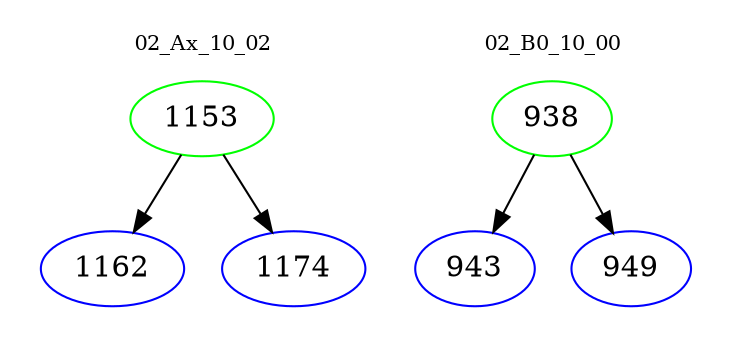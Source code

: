 digraph{
subgraph cluster_0 {
color = white
label = "02_Ax_10_02";
fontsize=10;
T0_1153 [label="1153", color="green"]
T0_1153 -> T0_1162 [color="black"]
T0_1162 [label="1162", color="blue"]
T0_1153 -> T0_1174 [color="black"]
T0_1174 [label="1174", color="blue"]
}
subgraph cluster_1 {
color = white
label = "02_B0_10_00";
fontsize=10;
T1_938 [label="938", color="green"]
T1_938 -> T1_943 [color="black"]
T1_943 [label="943", color="blue"]
T1_938 -> T1_949 [color="black"]
T1_949 [label="949", color="blue"]
}
}
